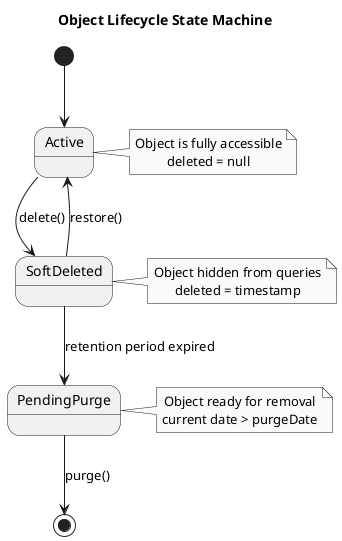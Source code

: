 @startuml Object Deletion States
title Object Lifecycle State Machine
skinparam monochrome true
skinparam defaultTextAlignment center

[*] --> Active
Active --> SoftDeleted : delete()
SoftDeleted --> Active : restore()
SoftDeleted --> PendingPurge : retention period expired
PendingPurge --> [*] : purge()

note right of Active : Object is fully accessible\ndeleted = null
note right of SoftDeleted : Object hidden from queries\ndeleted = timestamp
note right of PendingPurge : Object ready for removal\ncurrent date > purgeDate

@enduml